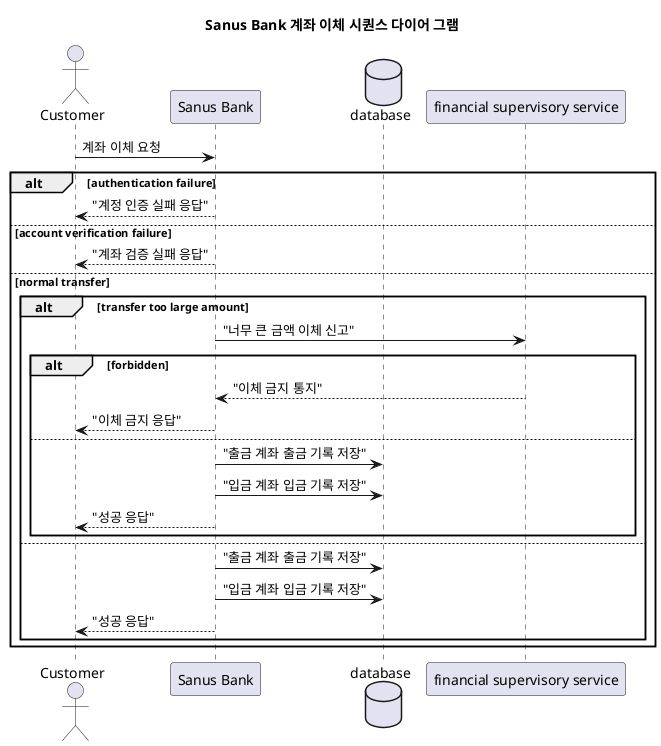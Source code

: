 @startuml
title "Sanus Bank 계좌 이체 시퀀스 다이어 그램"

actor Customer as customer
participant "Sanus Bank" as bank
database database
participant "financial supervisory service" as fss

customer -> bank : 계좌 이체 요청

alt authentication failure
    bank --> customer : "계정 인증 실패 응답"
else account verification failure
    bank --> customer : "계좌 검증 실패 응답"
else normal transfer
    alt transfer too large amount
        bank -> fss: "너무 큰 금액 이체 신고"
        alt forbidden
            fss --> bank : "이체 금지 통지"
            bank --> customer : "이체 금지 응답"
        else
            bank -> database : "출금 계좌 출금 기록 저장"
            bank -> database : "입금 계좌 입금 기록 저장"
            bank --> customer : "성공 응답"
        end
    else 
        bank -> database : "출금 계좌 출금 기록 저장"
        bank -> database : "입금 계좌 입금 기록 저장"
        bank --> customer : "성공 응답"
    end
end

@enduml

